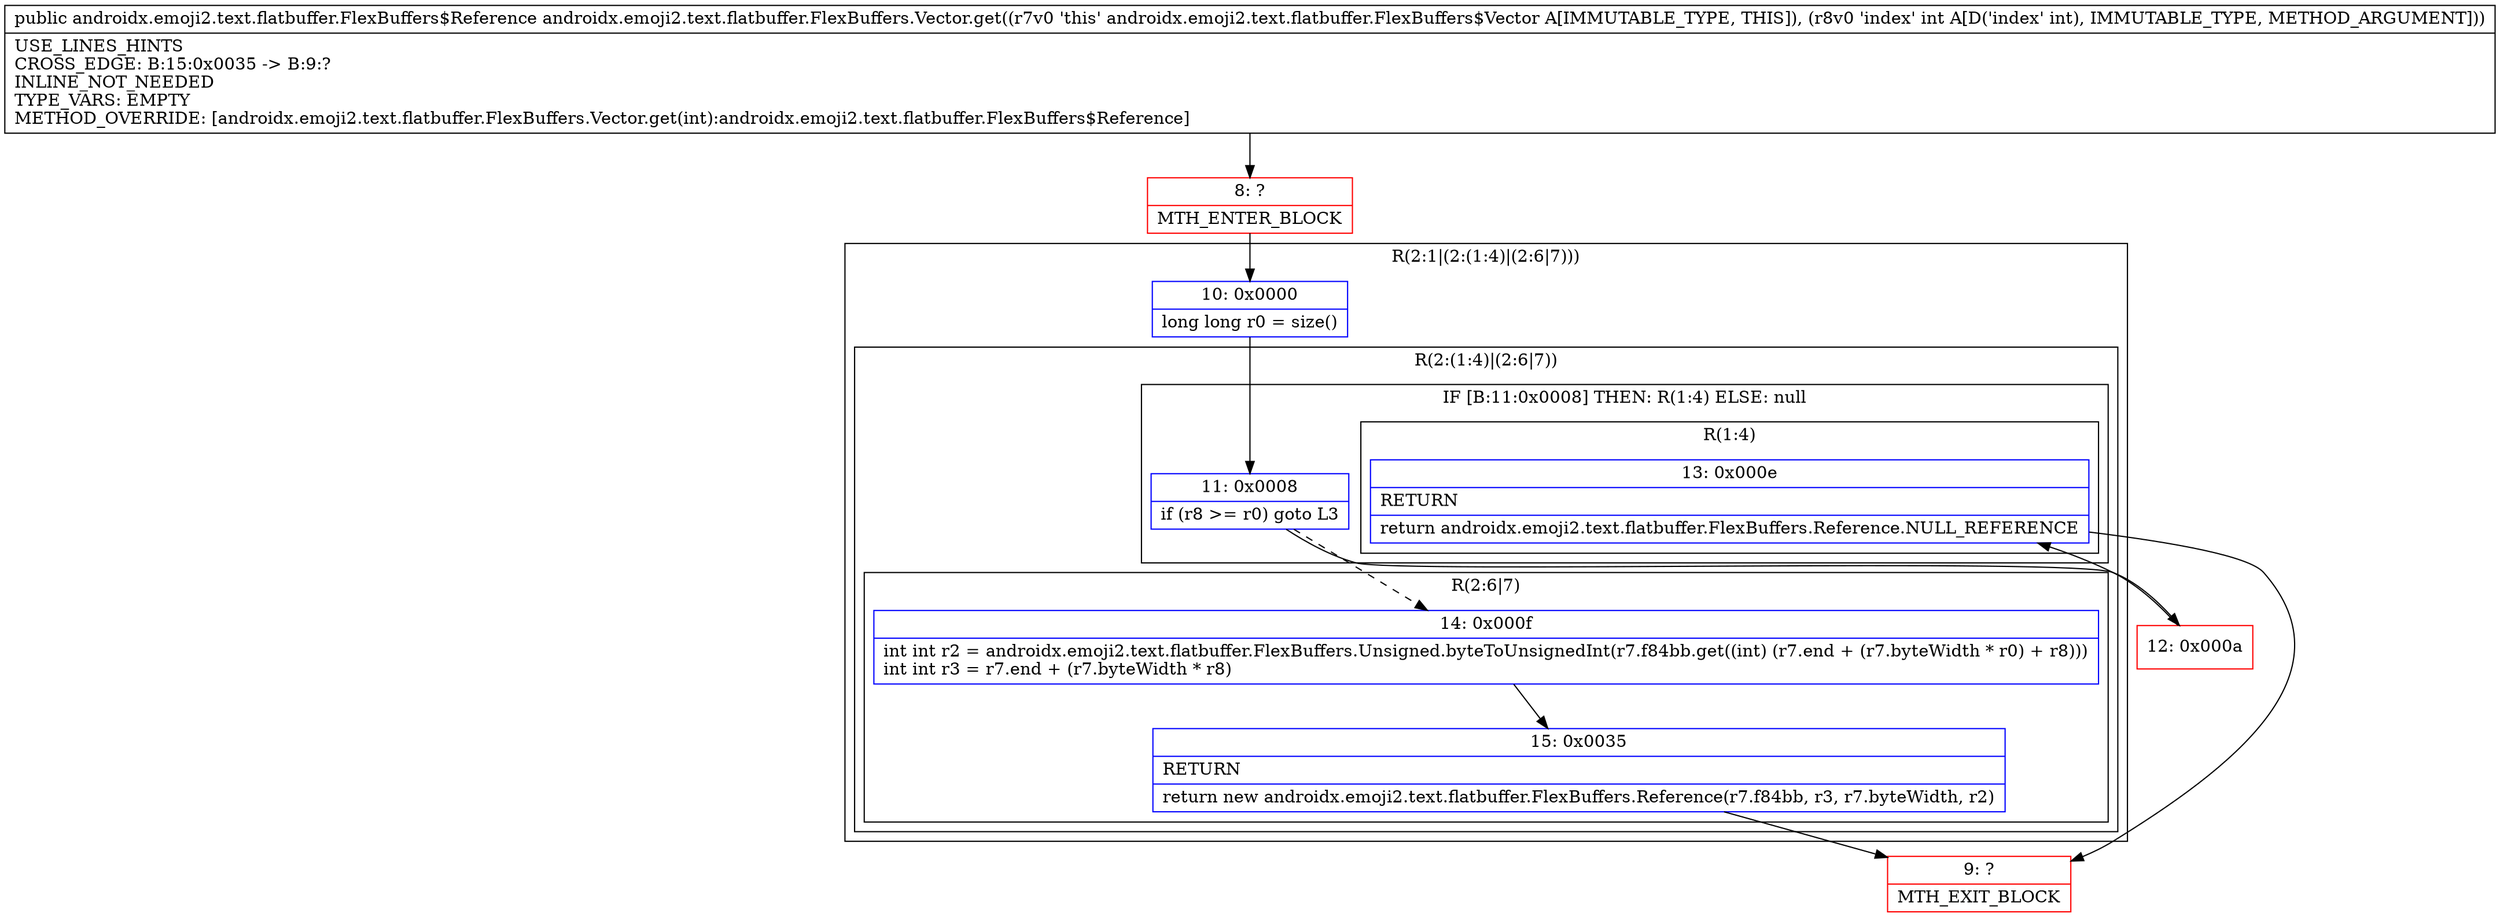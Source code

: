 digraph "CFG forandroidx.emoji2.text.flatbuffer.FlexBuffers.Vector.get(I)Landroidx\/emoji2\/text\/flatbuffer\/FlexBuffers$Reference;" {
subgraph cluster_Region_1035982837 {
label = "R(2:1|(2:(1:4)|(2:6|7)))";
node [shape=record,color=blue];
Node_10 [shape=record,label="{10\:\ 0x0000|long long r0 = size()\l}"];
subgraph cluster_Region_1234273440 {
label = "R(2:(1:4)|(2:6|7))";
node [shape=record,color=blue];
subgraph cluster_IfRegion_636430575 {
label = "IF [B:11:0x0008] THEN: R(1:4) ELSE: null";
node [shape=record,color=blue];
Node_11 [shape=record,label="{11\:\ 0x0008|if (r8 \>= r0) goto L3\l}"];
subgraph cluster_Region_367244437 {
label = "R(1:4)";
node [shape=record,color=blue];
Node_13 [shape=record,label="{13\:\ 0x000e|RETURN\l|return androidx.emoji2.text.flatbuffer.FlexBuffers.Reference.NULL_REFERENCE\l}"];
}
}
subgraph cluster_Region_387226622 {
label = "R(2:6|7)";
node [shape=record,color=blue];
Node_14 [shape=record,label="{14\:\ 0x000f|int int r2 = androidx.emoji2.text.flatbuffer.FlexBuffers.Unsigned.byteToUnsignedInt(r7.f84bb.get((int) (r7.end + (r7.byteWidth * r0) + r8)))\lint int r3 = r7.end + (r7.byteWidth * r8)\l}"];
Node_15 [shape=record,label="{15\:\ 0x0035|RETURN\l|return new androidx.emoji2.text.flatbuffer.FlexBuffers.Reference(r7.f84bb, r3, r7.byteWidth, r2)\l}"];
}
}
}
Node_8 [shape=record,color=red,label="{8\:\ ?|MTH_ENTER_BLOCK\l}"];
Node_12 [shape=record,color=red,label="{12\:\ 0x000a}"];
Node_9 [shape=record,color=red,label="{9\:\ ?|MTH_EXIT_BLOCK\l}"];
MethodNode[shape=record,label="{public androidx.emoji2.text.flatbuffer.FlexBuffers$Reference androidx.emoji2.text.flatbuffer.FlexBuffers.Vector.get((r7v0 'this' androidx.emoji2.text.flatbuffer.FlexBuffers$Vector A[IMMUTABLE_TYPE, THIS]), (r8v0 'index' int A[D('index' int), IMMUTABLE_TYPE, METHOD_ARGUMENT]))  | USE_LINES_HINTS\lCROSS_EDGE: B:15:0x0035 \-\> B:9:?\lINLINE_NOT_NEEDED\lTYPE_VARS: EMPTY\lMETHOD_OVERRIDE: [androidx.emoji2.text.flatbuffer.FlexBuffers.Vector.get(int):androidx.emoji2.text.flatbuffer.FlexBuffers$Reference]\l}"];
MethodNode -> Node_8;Node_10 -> Node_11;
Node_11 -> Node_12;
Node_11 -> Node_14[style=dashed];
Node_13 -> Node_9;
Node_14 -> Node_15;
Node_15 -> Node_9;
Node_8 -> Node_10;
Node_12 -> Node_13;
}

